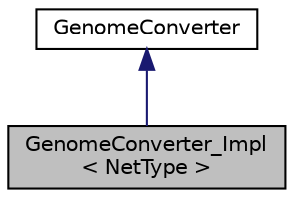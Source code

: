 digraph "GenomeConverter_Impl&lt; NetType &gt;"
{
  edge [fontname="Helvetica",fontsize="10",labelfontname="Helvetica",labelfontsize="10"];
  node [fontname="Helvetica",fontsize="10",shape=record];
  Node1 [label="GenomeConverter_Impl\l\< NetType \>",height=0.2,width=0.4,color="black", fillcolor="grey75", style="filled" fontcolor="black"];
  Node2 -> Node1 [dir="back",color="midnightblue",fontsize="10",style="solid",fontname="Helvetica"];
  Node2 [label="GenomeConverter",height=0.2,width=0.4,color="black", fillcolor="white", style="filled",URL="$structGenomeConverter.html"];
}
